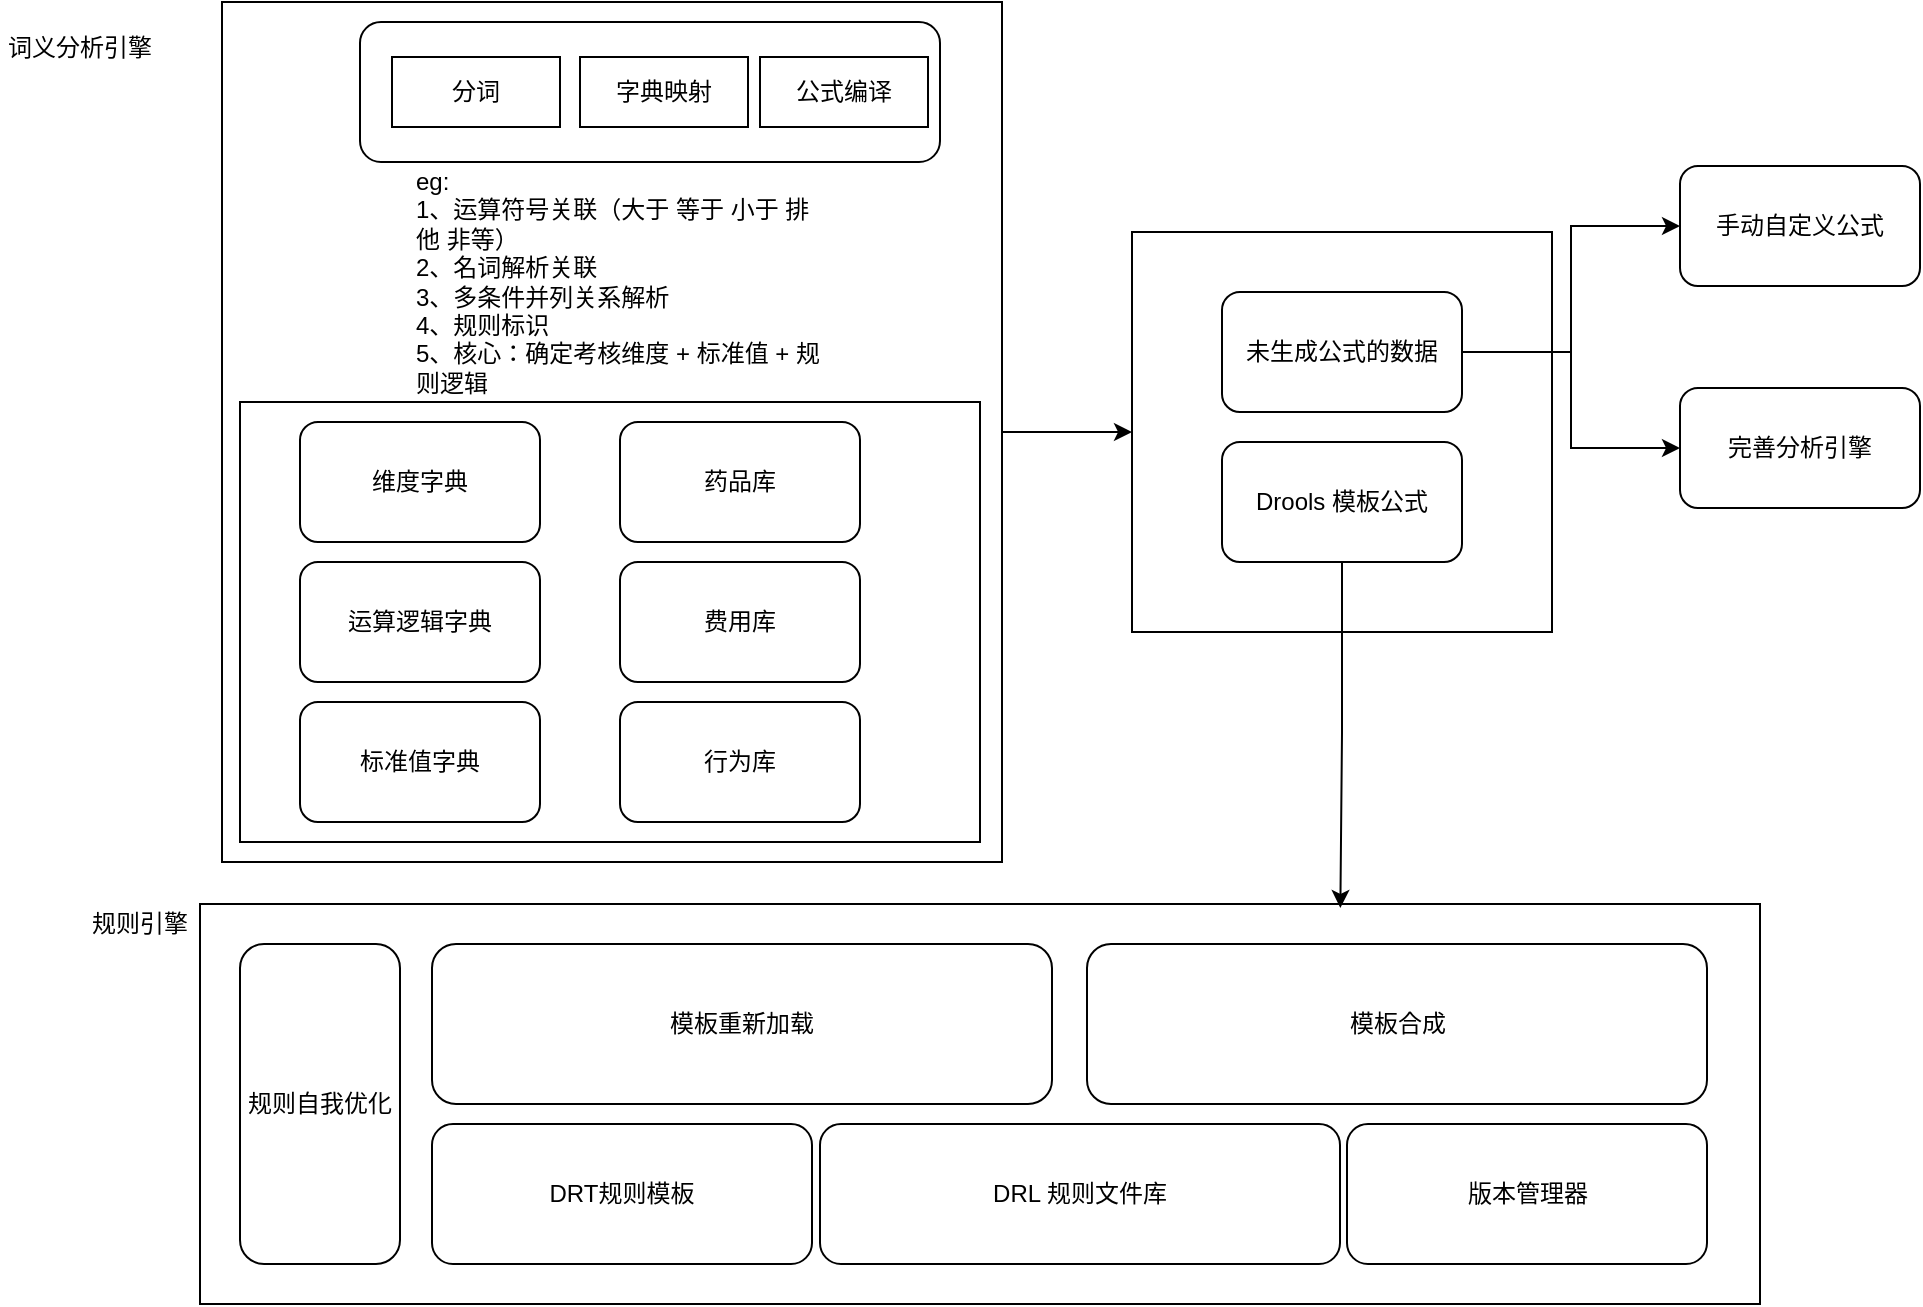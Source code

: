 <mxfile version="14.6.3" type="github">
  <diagram id="OSkddSnpVl8k1uT1pf2J" name="Page-1">
    <mxGraphModel dx="1769" dy="583" grid="1" gridSize="10" guides="1" tooltips="1" connect="1" arrows="1" fold="1" page="1" pageScale="1" pageWidth="827" pageHeight="1169" math="0" shadow="0">
      <root>
        <mxCell id="0" />
        <mxCell id="1" parent="0" />
        <mxCell id="mwQcFGBg6fSToFTpqCqU-48" value="" style="rounded=0;whiteSpace=wrap;html=1;" parent="1" vertex="1">
          <mxGeometry x="126" y="134" width="210" height="200" as="geometry" />
        </mxCell>
        <mxCell id="mwQcFGBg6fSToFTpqCqU-34" value="" style="rounded=0;whiteSpace=wrap;html=1;" parent="1" vertex="1">
          <mxGeometry x="-340" y="470" width="780" height="200" as="geometry" />
        </mxCell>
        <mxCell id="mwQcFGBg6fSToFTpqCqU-49" style="edgeStyle=orthogonalEdgeStyle;rounded=0;orthogonalLoop=1;jettySize=auto;html=1;" parent="1" source="mwQcFGBg6fSToFTpqCqU-26" target="mwQcFGBg6fSToFTpqCqU-48" edge="1">
          <mxGeometry relative="1" as="geometry" />
        </mxCell>
        <mxCell id="mwQcFGBg6fSToFTpqCqU-26" value="" style="rounded=0;whiteSpace=wrap;html=1;" parent="1" vertex="1">
          <mxGeometry x="-329" y="19" width="390" height="430" as="geometry" />
        </mxCell>
        <mxCell id="mwQcFGBg6fSToFTpqCqU-15" value="" style="rounded=0;whiteSpace=wrap;html=1;" parent="1" vertex="1">
          <mxGeometry x="-320" y="219" width="370" height="220" as="geometry" />
        </mxCell>
        <mxCell id="mwQcFGBg6fSToFTpqCqU-3" value="" style="rounded=1;whiteSpace=wrap;html=1;" parent="1" vertex="1">
          <mxGeometry x="-260" y="29" width="290" height="70" as="geometry" />
        </mxCell>
        <mxCell id="mwQcFGBg6fSToFTpqCqU-7" value="&lt;div align=&quot;left&quot;&gt;eg: &lt;br&gt;&lt;/div&gt;&lt;div align=&quot;left&quot;&gt;1、运算符号关联（大于 等于 小于 排他 非等）&lt;/div&gt;&lt;div align=&quot;left&quot;&gt;2、名词解析关联&lt;/div&gt;&lt;div align=&quot;left&quot;&gt;3、多条件并列关系解析&lt;/div&gt;&lt;div align=&quot;left&quot;&gt;4、规则标识&lt;/div&gt;&lt;div align=&quot;left&quot;&gt;5、核心：确定考核维度 + 标准值 + 规则逻辑&lt;br&gt;&lt;/div&gt;" style="text;html=1;strokeColor=none;fillColor=none;align=left;verticalAlign=middle;whiteSpace=wrap;rounded=0;" parent="1" vertex="1">
          <mxGeometry x="-234" y="99" width="210" height="120" as="geometry" />
        </mxCell>
        <mxCell id="mwQcFGBg6fSToFTpqCqU-51" style="edgeStyle=orthogonalEdgeStyle;rounded=0;orthogonalLoop=1;jettySize=auto;html=1;entryX=0.731;entryY=0.01;entryDx=0;entryDy=0;entryPerimeter=0;" parent="1" source="mwQcFGBg6fSToFTpqCqU-8" target="mwQcFGBg6fSToFTpqCqU-34" edge="1">
          <mxGeometry relative="1" as="geometry" />
        </mxCell>
        <mxCell id="mwQcFGBg6fSToFTpqCqU-8" value="Drools 模板公式" style="rounded=1;whiteSpace=wrap;html=1;" parent="1" vertex="1">
          <mxGeometry x="171" y="239" width="120" height="60" as="geometry" />
        </mxCell>
        <mxCell id="mwQcFGBg6fSToFTpqCqU-9" value="维度字典" style="rounded=1;whiteSpace=wrap;html=1;" parent="1" vertex="1">
          <mxGeometry x="-290" y="229" width="120" height="60" as="geometry" />
        </mxCell>
        <mxCell id="mwQcFGBg6fSToFTpqCqU-12" value="运算逻辑字典" style="rounded=1;whiteSpace=wrap;html=1;" parent="1" vertex="1">
          <mxGeometry x="-290" y="299" width="120" height="60" as="geometry" />
        </mxCell>
        <mxCell id="mwQcFGBg6fSToFTpqCqU-13" value="标准值字典" style="rounded=1;whiteSpace=wrap;html=1;" parent="1" vertex="1">
          <mxGeometry x="-290" y="369" width="120" height="60" as="geometry" />
        </mxCell>
        <mxCell id="mwQcFGBg6fSToFTpqCqU-25" value="模板合成" style="rounded=1;whiteSpace=wrap;html=1;" parent="1" vertex="1">
          <mxGeometry x="103.5" y="490" width="310" height="80" as="geometry" />
        </mxCell>
        <mxCell id="mwQcFGBg6fSToFTpqCqU-27" value="词义分析引擎" style="text;html=1;strokeColor=none;fillColor=none;align=center;verticalAlign=middle;whiteSpace=wrap;rounded=0;" parent="1" vertex="1">
          <mxGeometry x="-440" y="33" width="80" height="17" as="geometry" />
        </mxCell>
        <mxCell id="mwQcFGBg6fSToFTpqCqU-28" value="模板重新加载" style="rounded=1;whiteSpace=wrap;html=1;" parent="1" vertex="1">
          <mxGeometry x="-224" y="490" width="310" height="80" as="geometry" />
        </mxCell>
        <mxCell id="mwQcFGBg6fSToFTpqCqU-29" value="DRT规则模板" style="rounded=1;whiteSpace=wrap;html=1;" parent="1" vertex="1">
          <mxGeometry x="-224" y="580" width="190" height="70" as="geometry" />
        </mxCell>
        <mxCell id="mwQcFGBg6fSToFTpqCqU-30" value="DRL 规则文件库" style="rounded=1;whiteSpace=wrap;html=1;" parent="1" vertex="1">
          <mxGeometry x="-30" y="580" width="260" height="70" as="geometry" />
        </mxCell>
        <mxCell id="mwQcFGBg6fSToFTpqCqU-31" value="版本管理器" style="rounded=1;whiteSpace=wrap;html=1;" parent="1" vertex="1">
          <mxGeometry x="233.5" y="580" width="180" height="70" as="geometry" />
        </mxCell>
        <mxCell id="mwQcFGBg6fSToFTpqCqU-35" value="规则引擎" style="text;html=1;strokeColor=none;fillColor=none;align=center;verticalAlign=middle;whiteSpace=wrap;rounded=0;" parent="1" vertex="1">
          <mxGeometry x="-400" y="470" width="60" height="20" as="geometry" />
        </mxCell>
        <mxCell id="mwQcFGBg6fSToFTpqCqU-37" value="药品库" style="rounded=1;whiteSpace=wrap;html=1;" parent="1" vertex="1">
          <mxGeometry x="-130" y="229" width="120" height="60" as="geometry" />
        </mxCell>
        <mxCell id="mwQcFGBg6fSToFTpqCqU-38" value="费用库" style="rounded=1;whiteSpace=wrap;html=1;" parent="1" vertex="1">
          <mxGeometry x="-130" y="299" width="120" height="60" as="geometry" />
        </mxCell>
        <mxCell id="mwQcFGBg6fSToFTpqCqU-39" value="行为库" style="rounded=1;whiteSpace=wrap;html=1;" parent="1" vertex="1">
          <mxGeometry x="-130" y="369" width="120" height="60" as="geometry" />
        </mxCell>
        <mxCell id="mwQcFGBg6fSToFTpqCqU-41" value="分词" style="rounded=0;whiteSpace=wrap;html=1;" parent="1" vertex="1">
          <mxGeometry x="-244" y="46.5" width="84" height="35" as="geometry" />
        </mxCell>
        <mxCell id="mwQcFGBg6fSToFTpqCqU-43" value="字典映射" style="rounded=0;whiteSpace=wrap;html=1;" parent="1" vertex="1">
          <mxGeometry x="-150" y="46.5" width="84" height="35" as="geometry" />
        </mxCell>
        <mxCell id="mwQcFGBg6fSToFTpqCqU-44" value="公式编译" style="rounded=0;whiteSpace=wrap;html=1;" parent="1" vertex="1">
          <mxGeometry x="-60" y="46.5" width="84" height="35" as="geometry" />
        </mxCell>
        <mxCell id="mwQcFGBg6fSToFTpqCqU-58" style="edgeStyle=orthogonalEdgeStyle;rounded=0;orthogonalLoop=1;jettySize=auto;html=1;entryX=0;entryY=0.5;entryDx=0;entryDy=0;" parent="1" source="mwQcFGBg6fSToFTpqCqU-45" target="mwQcFGBg6fSToFTpqCqU-54" edge="1">
          <mxGeometry relative="1" as="geometry" />
        </mxCell>
        <mxCell id="mwQcFGBg6fSToFTpqCqU-59" style="edgeStyle=orthogonalEdgeStyle;rounded=0;orthogonalLoop=1;jettySize=auto;html=1;" parent="1" source="mwQcFGBg6fSToFTpqCqU-45" target="mwQcFGBg6fSToFTpqCqU-55" edge="1">
          <mxGeometry relative="1" as="geometry" />
        </mxCell>
        <mxCell id="mwQcFGBg6fSToFTpqCqU-45" value="未生成公式的数据" style="rounded=1;whiteSpace=wrap;html=1;" parent="1" vertex="1">
          <mxGeometry x="171" y="164" width="120" height="60" as="geometry" />
        </mxCell>
        <mxCell id="mwQcFGBg6fSToFTpqCqU-54" value="手动自定义公式" style="rounded=1;whiteSpace=wrap;html=1;" parent="1" vertex="1">
          <mxGeometry x="400" y="101" width="120" height="60" as="geometry" />
        </mxCell>
        <mxCell id="mwQcFGBg6fSToFTpqCqU-55" value="完善分析引擎" style="rounded=1;whiteSpace=wrap;html=1;" parent="1" vertex="1">
          <mxGeometry x="400" y="212" width="120" height="60" as="geometry" />
        </mxCell>
        <mxCell id="mwQcFGBg6fSToFTpqCqU-60" value="规则自我优化" style="rounded=1;whiteSpace=wrap;html=1;" parent="1" vertex="1">
          <mxGeometry x="-320" y="490" width="80" height="160" as="geometry" />
        </mxCell>
      </root>
    </mxGraphModel>
  </diagram>
</mxfile>
